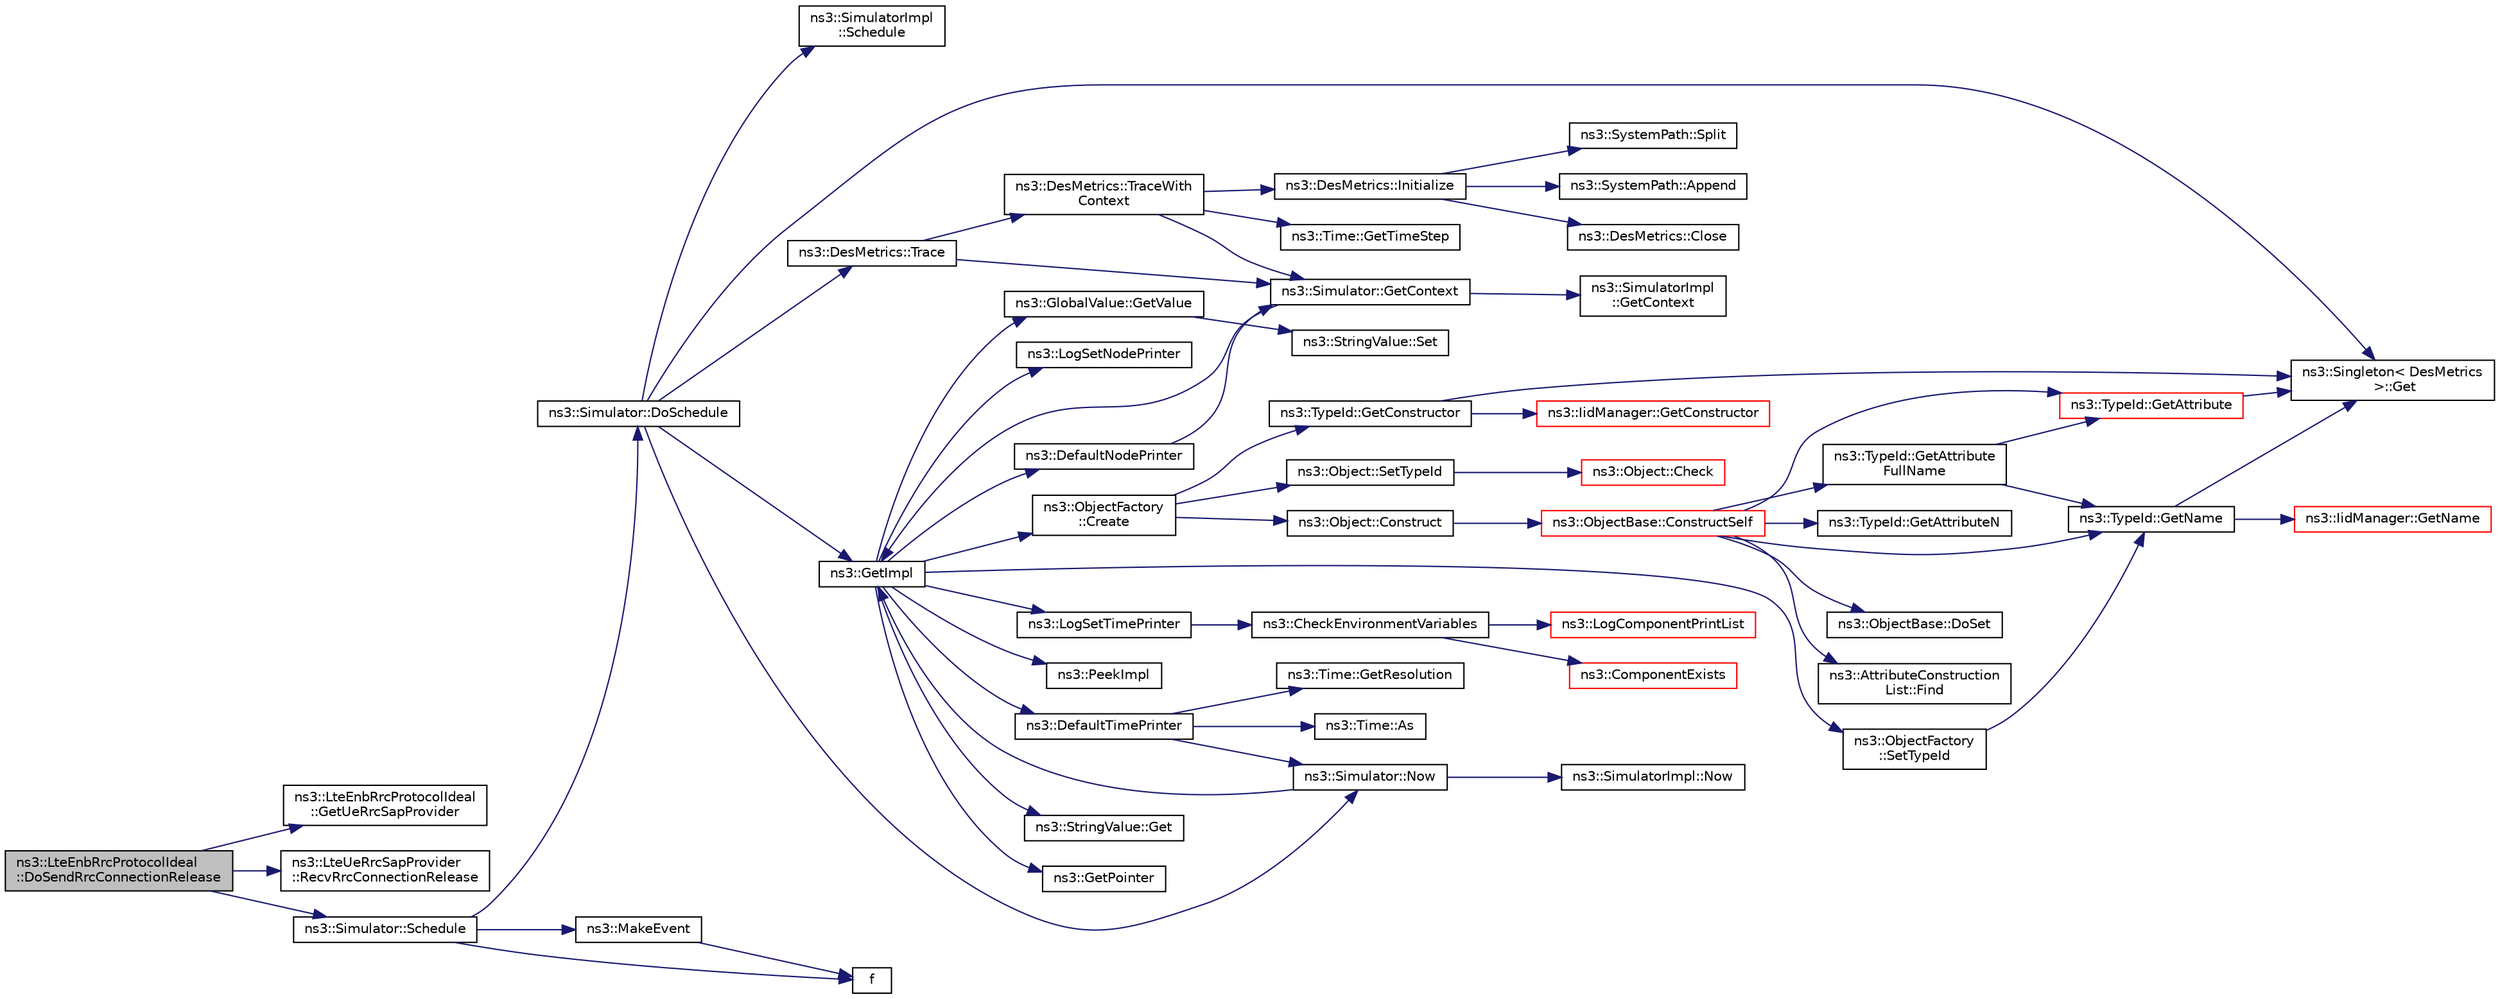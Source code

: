 digraph "ns3::LteEnbRrcProtocolIdeal::DoSendRrcConnectionRelease"
{
 // LATEX_PDF_SIZE
  edge [fontname="Helvetica",fontsize="10",labelfontname="Helvetica",labelfontsize="10"];
  node [fontname="Helvetica",fontsize="10",shape=record];
  rankdir="LR";
  Node1 [label="ns3::LteEnbRrcProtocolIdeal\l::DoSendRrcConnectionRelease",height=0.2,width=0.4,color="black", fillcolor="grey75", style="filled", fontcolor="black",tooltip="Send RRC connection release function."];
  Node1 -> Node2 [color="midnightblue",fontsize="10",style="solid",fontname="Helvetica"];
  Node2 [label="ns3::LteEnbRrcProtocolIdeal\l::GetUeRrcSapProvider",height=0.2,width=0.4,color="black", fillcolor="white", style="filled",URL="$classns3_1_1_lte_enb_rrc_protocol_ideal.html#afcb6293259f99029b30758071386221f",tooltip="Get LTE UE RRC SAP provider function."];
  Node1 -> Node3 [color="midnightblue",fontsize="10",style="solid",fontname="Helvetica"];
  Node3 [label="ns3::LteUeRrcSapProvider\l::RecvRrcConnectionRelease",height=0.2,width=0.4,color="black", fillcolor="white", style="filled",URL="$classns3_1_1_lte_ue_rrc_sap_provider.html#a680b8881dd2f817c3745c41965d413e1",tooltip="Receive an RRCConnectionRelease message from the serving eNodeB during an RRC connection release proc..."];
  Node1 -> Node4 [color="midnightblue",fontsize="10",style="solid",fontname="Helvetica"];
  Node4 [label="ns3::Simulator::Schedule",height=0.2,width=0.4,color="black", fillcolor="white", style="filled",URL="$classns3_1_1_simulator.html#a3da7d28335c8ac0e3e86781f766df241",tooltip="Schedule an event to expire after delay."];
  Node4 -> Node5 [color="midnightblue",fontsize="10",style="solid",fontname="Helvetica"];
  Node5 [label="ns3::Simulator::DoSchedule",height=0.2,width=0.4,color="black", fillcolor="white", style="filled",URL="$classns3_1_1_simulator.html#a47af23973938819bdc89cb2807e09ed5",tooltip="Implementation of the various Schedule methods."];
  Node5 -> Node6 [color="midnightblue",fontsize="10",style="solid",fontname="Helvetica"];
  Node6 [label="ns3::Singleton\< DesMetrics\l \>::Get",height=0.2,width=0.4,color="black", fillcolor="white", style="filled",URL="$classns3_1_1_singleton.html#a80a2cd3c25a27ea72add7a9f7a141ffa",tooltip="Get a pointer to the singleton instance."];
  Node5 -> Node7 [color="midnightblue",fontsize="10",style="solid",fontname="Helvetica"];
  Node7 [label="ns3::GetImpl",height=0.2,width=0.4,color="black", fillcolor="white", style="filled",URL="$group__simulator.html#ga42eb4eddad41528d4d99794a3dae3fd0",tooltip="Get the SimulatorImpl singleton."];
  Node7 -> Node8 [color="midnightblue",fontsize="10",style="solid",fontname="Helvetica"];
  Node8 [label="ns3::ObjectFactory\l::Create",height=0.2,width=0.4,color="black", fillcolor="white", style="filled",URL="$classns3_1_1_object_factory.html#a52eda277f4aaab54266134ba48102ad7",tooltip="Create an Object instance of the configured TypeId."];
  Node8 -> Node9 [color="midnightblue",fontsize="10",style="solid",fontname="Helvetica"];
  Node9 [label="ns3::Object::Construct",height=0.2,width=0.4,color="black", fillcolor="white", style="filled",URL="$classns3_1_1_object.html#a636e8411dc5228771f45c9b805d348fa",tooltip="Initialize all member variables registered as Attributes of this TypeId."];
  Node9 -> Node10 [color="midnightblue",fontsize="10",style="solid",fontname="Helvetica"];
  Node10 [label="ns3::ObjectBase::ConstructSelf",height=0.2,width=0.4,color="red", fillcolor="white", style="filled",URL="$classns3_1_1_object_base.html#a5cda18dec6d0744cb652a3ed60056958",tooltip="Complete construction of ObjectBase; invoked by derived classes."];
  Node10 -> Node11 [color="midnightblue",fontsize="10",style="solid",fontname="Helvetica"];
  Node11 [label="ns3::ObjectBase::DoSet",height=0.2,width=0.4,color="black", fillcolor="white", style="filled",URL="$classns3_1_1_object_base.html#afe5f2f7b2fabc99aa33f9bb434e3b695",tooltip="Attempt to set the value referenced by the accessor spec to a valid value according to the checker,..."];
  Node10 -> Node12 [color="midnightblue",fontsize="10",style="solid",fontname="Helvetica"];
  Node12 [label="ns3::AttributeConstruction\lList::Find",height=0.2,width=0.4,color="black", fillcolor="white", style="filled",URL="$classns3_1_1_attribute_construction_list.html#a02d64d7a11d4605d2aa19be66a2ed629",tooltip="Find an Attribute in the list from its AttributeChecker."];
  Node10 -> Node13 [color="midnightblue",fontsize="10",style="solid",fontname="Helvetica"];
  Node13 [label="ns3::TypeId::GetAttribute",height=0.2,width=0.4,color="red", fillcolor="white", style="filled",URL="$classns3_1_1_type_id.html#a796434fa73c5e54a9a86f24144d13738",tooltip="Get Attribute information by index."];
  Node13 -> Node6 [color="midnightblue",fontsize="10",style="solid",fontname="Helvetica"];
  Node10 -> Node15 [color="midnightblue",fontsize="10",style="solid",fontname="Helvetica"];
  Node15 [label="ns3::TypeId::GetAttribute\lFullName",height=0.2,width=0.4,color="black", fillcolor="white", style="filled",URL="$classns3_1_1_type_id.html#a750c20decd8786e40ae504f566345177",tooltip="Get the Attribute name by index."];
  Node15 -> Node13 [color="midnightblue",fontsize="10",style="solid",fontname="Helvetica"];
  Node15 -> Node16 [color="midnightblue",fontsize="10",style="solid",fontname="Helvetica"];
  Node16 [label="ns3::TypeId::GetName",height=0.2,width=0.4,color="black", fillcolor="white", style="filled",URL="$classns3_1_1_type_id.html#abc4965475a579c2afdc668d7a7d58374",tooltip="Get the name."];
  Node16 -> Node6 [color="midnightblue",fontsize="10",style="solid",fontname="Helvetica"];
  Node16 -> Node17 [color="midnightblue",fontsize="10",style="solid",fontname="Helvetica"];
  Node17 [label="ns3::IidManager::GetName",height=0.2,width=0.4,color="red", fillcolor="white", style="filled",URL="$classns3_1_1_iid_manager.html#a6658aaa8120efd885e98addb76a6f1d4",tooltip="Get the name of a type id."];
  Node10 -> Node19 [color="midnightblue",fontsize="10",style="solid",fontname="Helvetica"];
  Node19 [label="ns3::TypeId::GetAttributeN",height=0.2,width=0.4,color="black", fillcolor="white", style="filled",URL="$classns3_1_1_type_id.html#a1245644561332f12386451406295a8d8",tooltip="Get the number of attributes."];
  Node10 -> Node16 [color="midnightblue",fontsize="10",style="solid",fontname="Helvetica"];
  Node8 -> Node32 [color="midnightblue",fontsize="10",style="solid",fontname="Helvetica"];
  Node32 [label="ns3::TypeId::GetConstructor",height=0.2,width=0.4,color="black", fillcolor="white", style="filled",URL="$classns3_1_1_type_id.html#a66b2628edf921fc88945ec8a8f3a1683",tooltip="Get the constructor callback."];
  Node32 -> Node6 [color="midnightblue",fontsize="10",style="solid",fontname="Helvetica"];
  Node32 -> Node33 [color="midnightblue",fontsize="10",style="solid",fontname="Helvetica"];
  Node33 [label="ns3::IidManager::GetConstructor",height=0.2,width=0.4,color="red", fillcolor="white", style="filled",URL="$classns3_1_1_iid_manager.html#a5222ca2d43248c46812b39b993eb2e08",tooltip="Get the constructor Callback of a type id."];
  Node8 -> Node34 [color="midnightblue",fontsize="10",style="solid",fontname="Helvetica"];
  Node34 [label="ns3::Object::SetTypeId",height=0.2,width=0.4,color="black", fillcolor="white", style="filled",URL="$classns3_1_1_object.html#a19b1ebd8ec8fe404845e665880a6c5ad",tooltip="Set the TypeId of this Object."];
  Node34 -> Node35 [color="midnightblue",fontsize="10",style="solid",fontname="Helvetica"];
  Node35 [label="ns3::Object::Check",height=0.2,width=0.4,color="red", fillcolor="white", style="filled",URL="$classns3_1_1_object.html#a95070404e096887e1f126eae20c37f70",tooltip="Verify that this Object is still live, by checking it's reference count."];
  Node7 -> Node37 [color="midnightblue",fontsize="10",style="solid",fontname="Helvetica"];
  Node37 [label="ns3::DefaultNodePrinter",height=0.2,width=0.4,color="black", fillcolor="white", style="filled",URL="$group__logging.html#gac4c06cbbed12229d85991ced145f6be2",tooltip="Default node id printer implementation."];
  Node37 -> Node38 [color="midnightblue",fontsize="10",style="solid",fontname="Helvetica"];
  Node38 [label="ns3::Simulator::GetContext",height=0.2,width=0.4,color="black", fillcolor="white", style="filled",URL="$classns3_1_1_simulator.html#a8514b74ee2c42916b351b33c4a963bb0",tooltip="Get the current simulation context."];
  Node38 -> Node39 [color="midnightblue",fontsize="10",style="solid",fontname="Helvetica"];
  Node39 [label="ns3::SimulatorImpl\l::GetContext",height=0.2,width=0.4,color="black", fillcolor="white", style="filled",URL="$classns3_1_1_simulator_impl.html#a8b66270c97766c0adb997e2535648557",tooltip="Get the current simulation context."];
  Node38 -> Node7 [color="midnightblue",fontsize="10",style="solid",fontname="Helvetica"];
  Node7 -> Node40 [color="midnightblue",fontsize="10",style="solid",fontname="Helvetica"];
  Node40 [label="ns3::DefaultTimePrinter",height=0.2,width=0.4,color="black", fillcolor="white", style="filled",URL="$namespacens3.html#ae01c3c7786b644dfb8a0bb8f1201b269",tooltip="Default Time printer."];
  Node40 -> Node41 [color="midnightblue",fontsize="10",style="solid",fontname="Helvetica"];
  Node41 [label="ns3::Time::As",height=0.2,width=0.4,color="black", fillcolor="white", style="filled",URL="$classns3_1_1_time.html#ad5198e31c2512226ca0e58b31fad7fd0",tooltip="Attach a unit to a Time, to facilitate output in a specific unit."];
  Node40 -> Node42 [color="midnightblue",fontsize="10",style="solid",fontname="Helvetica"];
  Node42 [label="ns3::Time::GetResolution",height=0.2,width=0.4,color="black", fillcolor="white", style="filled",URL="$classns3_1_1_time.html#a1444f0f08b5e19f031157609e32fcf98",tooltip=" "];
  Node40 -> Node43 [color="midnightblue",fontsize="10",style="solid",fontname="Helvetica"];
  Node43 [label="ns3::Simulator::Now",height=0.2,width=0.4,color="black", fillcolor="white", style="filled",URL="$classns3_1_1_simulator.html#ac3178fa975b419f7875e7105be122800",tooltip="Return the current simulation virtual time."];
  Node43 -> Node7 [color="midnightblue",fontsize="10",style="solid",fontname="Helvetica"];
  Node43 -> Node44 [color="midnightblue",fontsize="10",style="solid",fontname="Helvetica"];
  Node44 [label="ns3::SimulatorImpl::Now",height=0.2,width=0.4,color="black", fillcolor="white", style="filled",URL="$classns3_1_1_simulator_impl.html#aa516c50060846adc6fd316e83ef0797c",tooltip="Return the current simulation virtual time."];
  Node7 -> Node45 [color="midnightblue",fontsize="10",style="solid",fontname="Helvetica"];
  Node45 [label="ns3::StringValue::Get",height=0.2,width=0.4,color="black", fillcolor="white", style="filled",URL="$classns3_1_1_string_value.html#a6f208c2778fe1c7882e5cb429b8326ae",tooltip=" "];
  Node7 -> Node46 [color="midnightblue",fontsize="10",style="solid",fontname="Helvetica"];
  Node46 [label="ns3::GetPointer",height=0.2,width=0.4,color="black", fillcolor="white", style="filled",URL="$namespacens3.html#ab4e173cdfd43d17c1a40d5348510a670",tooltip=" "];
  Node7 -> Node47 [color="midnightblue",fontsize="10",style="solid",fontname="Helvetica"];
  Node47 [label="ns3::GlobalValue::GetValue",height=0.2,width=0.4,color="black", fillcolor="white", style="filled",URL="$classns3_1_1_global_value.html#a48a99242193fb69609a17332733e8600",tooltip="Get the value."];
  Node47 -> Node48 [color="midnightblue",fontsize="10",style="solid",fontname="Helvetica"];
  Node48 [label="ns3::StringValue::Set",height=0.2,width=0.4,color="black", fillcolor="white", style="filled",URL="$classns3_1_1_string_value.html#a17693012c6f2c52875e0d631fbf40155",tooltip="Set the value."];
  Node7 -> Node49 [color="midnightblue",fontsize="10",style="solid",fontname="Helvetica"];
  Node49 [label="ns3::LogSetNodePrinter",height=0.2,width=0.4,color="black", fillcolor="white", style="filled",URL="$namespacens3.html#aebac73305345f2e2803fdeb102a7705e",tooltip="Set the LogNodePrinter function to be used to prepend log messages with the node id."];
  Node7 -> Node50 [color="midnightblue",fontsize="10",style="solid",fontname="Helvetica"];
  Node50 [label="ns3::LogSetTimePrinter",height=0.2,width=0.4,color="black", fillcolor="white", style="filled",URL="$namespacens3.html#a46cd76678f7da29799d1b41994e12ec1",tooltip="Set the TimePrinter function to be used to prepend log messages with the simulation time."];
  Node50 -> Node51 [color="midnightblue",fontsize="10",style="solid",fontname="Helvetica"];
  Node51 [label="ns3::CheckEnvironmentVariables",height=0.2,width=0.4,color="black", fillcolor="white", style="filled",URL="$group__logging.html#gacdc0bdeb2d8a90089d4fb09c4b8569ff",tooltip="Parse the NS_LOG environment variable."];
  Node51 -> Node52 [color="midnightblue",fontsize="10",style="solid",fontname="Helvetica"];
  Node52 [label="ns3::ComponentExists",height=0.2,width=0.4,color="red", fillcolor="white", style="filled",URL="$group__logging.html#gaadcc698770aae684c54dbd1ef4e4b37a",tooltip="Check if a log component exists."];
  Node51 -> Node54 [color="midnightblue",fontsize="10",style="solid",fontname="Helvetica"];
  Node54 [label="ns3::LogComponentPrintList",height=0.2,width=0.4,color="red", fillcolor="white", style="filled",URL="$namespacens3.html#a5252703c3f8260fd6dc609f1b276e57c",tooltip="Print the list of logging messages available."];
  Node7 -> Node55 [color="midnightblue",fontsize="10",style="solid",fontname="Helvetica"];
  Node55 [label="ns3::PeekImpl",height=0.2,width=0.4,color="black", fillcolor="white", style="filled",URL="$group__simulator.html#ga233c5c38de117e4e4a5a9cd168694792",tooltip="Get the static SimulatorImpl instance."];
  Node7 -> Node56 [color="midnightblue",fontsize="10",style="solid",fontname="Helvetica"];
  Node56 [label="ns3::ObjectFactory\l::SetTypeId",height=0.2,width=0.4,color="black", fillcolor="white", style="filled",URL="$classns3_1_1_object_factory.html#a77dcd099064038a1eb7a6b8251229ec3",tooltip="Set the TypeId of the Objects to be created by this factory."];
  Node56 -> Node16 [color="midnightblue",fontsize="10",style="solid",fontname="Helvetica"];
  Node5 -> Node43 [color="midnightblue",fontsize="10",style="solid",fontname="Helvetica"];
  Node5 -> Node57 [color="midnightblue",fontsize="10",style="solid",fontname="Helvetica"];
  Node57 [label="ns3::SimulatorImpl\l::Schedule",height=0.2,width=0.4,color="black", fillcolor="white", style="filled",URL="$classns3_1_1_simulator_impl.html#a24eac97ca7dc0e64162e3596064cfb5c",tooltip="Schedule a future event execution (in the same context)."];
  Node5 -> Node58 [color="midnightblue",fontsize="10",style="solid",fontname="Helvetica"];
  Node58 [label="ns3::DesMetrics::Trace",height=0.2,width=0.4,color="black", fillcolor="white", style="filled",URL="$classns3_1_1_des_metrics.html#ab7c6c097412d0398affbc9f8d2643160",tooltip="Trace an event to self at the time it is scheduled."];
  Node58 -> Node38 [color="midnightblue",fontsize="10",style="solid",fontname="Helvetica"];
  Node58 -> Node59 [color="midnightblue",fontsize="10",style="solid",fontname="Helvetica"];
  Node59 [label="ns3::DesMetrics::TraceWith\lContext",height=0.2,width=0.4,color="black", fillcolor="white", style="filled",URL="$classns3_1_1_des_metrics.html#abc404d9eee92f4e8fd67f5d200490ed6",tooltip="Trace an event (with context) at the time it is scheduled."];
  Node59 -> Node38 [color="midnightblue",fontsize="10",style="solid",fontname="Helvetica"];
  Node59 -> Node60 [color="midnightblue",fontsize="10",style="solid",fontname="Helvetica"];
  Node60 [label="ns3::Time::GetTimeStep",height=0.2,width=0.4,color="black", fillcolor="white", style="filled",URL="$classns3_1_1_time.html#a363390860dcce2d549b83b5fe3e08657",tooltip="Get the raw time value, in the current resolution unit."];
  Node59 -> Node61 [color="midnightblue",fontsize="10",style="solid",fontname="Helvetica"];
  Node61 [label="ns3::DesMetrics::Initialize",height=0.2,width=0.4,color="black", fillcolor="white", style="filled",URL="$classns3_1_1_des_metrics.html#a924f7d60236b2adf270fdf53e96def09",tooltip="Open the DesMetrics trace file and print the header."];
  Node61 -> Node62 [color="midnightblue",fontsize="10",style="solid",fontname="Helvetica"];
  Node62 [label="ns3::SystemPath::Append",height=0.2,width=0.4,color="black", fillcolor="white", style="filled",URL="$group__systempath.html#gaaa5a530cee42c8eda7e4f4523ef7e1cd",tooltip="Join two file system path elements."];
  Node61 -> Node63 [color="midnightblue",fontsize="10",style="solid",fontname="Helvetica"];
  Node63 [label="ns3::DesMetrics::Close",height=0.2,width=0.4,color="black", fillcolor="white", style="filled",URL="$classns3_1_1_des_metrics.html#a17b52dbb23cd230d64404f57f59029c5",tooltip="Close the output file."];
  Node61 -> Node64 [color="midnightblue",fontsize="10",style="solid",fontname="Helvetica"];
  Node64 [label="ns3::SystemPath::Split",height=0.2,width=0.4,color="black", fillcolor="white", style="filled",URL="$group__systempath.html#ga523072e05da63b63113d1bea840edf1a",tooltip="Split a file system path into directories according to the local path separator."];
  Node4 -> Node65 [color="midnightblue",fontsize="10",style="solid",fontname="Helvetica"];
  Node65 [label="f",height=0.2,width=0.4,color="black", fillcolor="white", style="filled",URL="$80211b_8c.html#ae7ffc1a8f84fa47a0812b2f2b9627132",tooltip=" "];
  Node4 -> Node66 [color="midnightblue",fontsize="10",style="solid",fontname="Helvetica"];
  Node66 [label="ns3::MakeEvent",height=0.2,width=0.4,color="black", fillcolor="white", style="filled",URL="$group__makeeventfnptr.html#ga289a28a2497c18a9bd299e5e2014094b",tooltip="Make an EventImpl from a function pointer taking varying numbers of arguments."];
  Node66 -> Node65 [color="midnightblue",fontsize="10",style="solid",fontname="Helvetica"];
}
